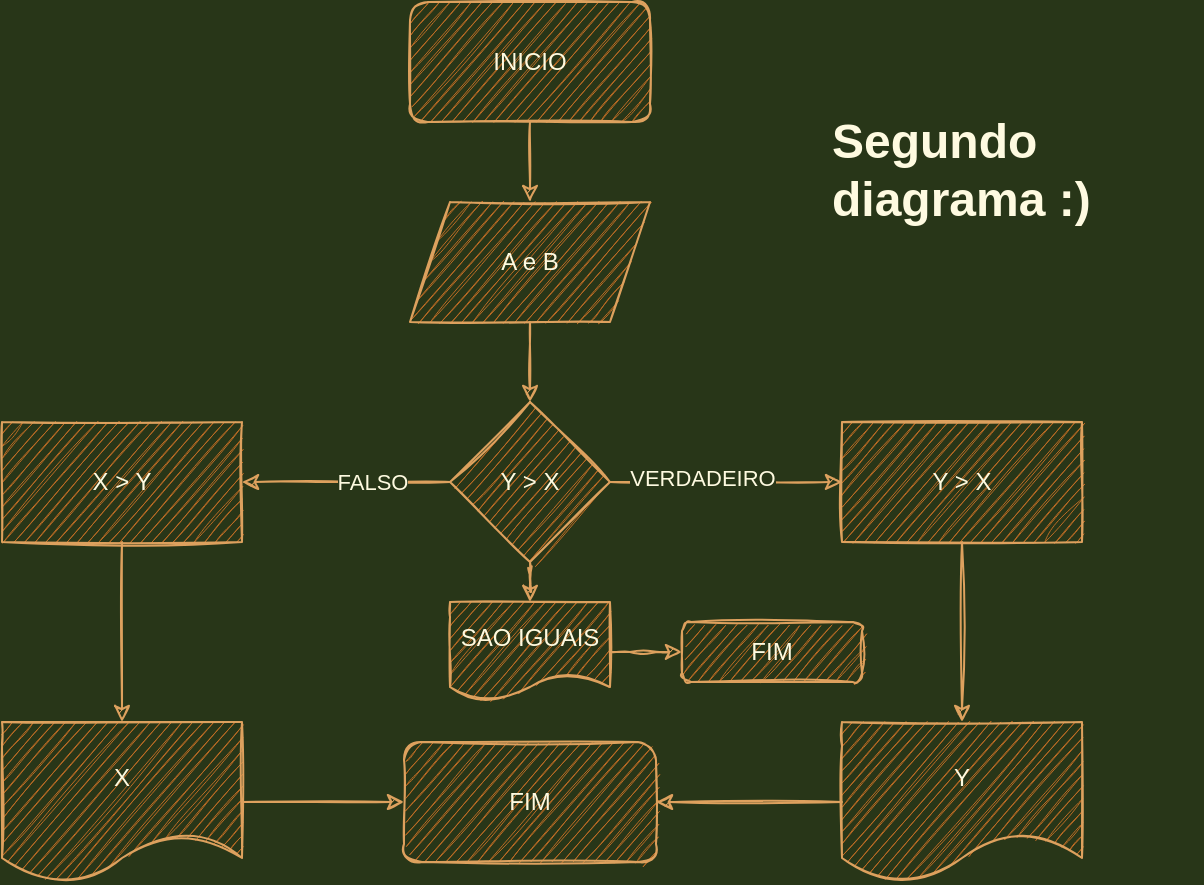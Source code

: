 <mxfile version="17.1.3" type="github">
  <diagram id="Ukyvw4eSuSe8er8pwkMd" name="Página-1">
    <mxGraphModel dx="868" dy="482" grid="1" gridSize="10" guides="1" tooltips="1" connect="1" arrows="1" fold="1" page="1" pageScale="1" pageWidth="827" pageHeight="1169" background="#283618" math="0" shadow="0">
      <root>
        <mxCell id="0" />
        <mxCell id="1" parent="0" />
        <mxCell id="eoFMS9B8rOqaOlMRogra-18" style="edgeStyle=orthogonalEdgeStyle;rounded=0;orthogonalLoop=1;jettySize=auto;html=1;strokeColor=#DDA15E;fontColor=#FEFAE0;labelBackgroundColor=#283618;sketch=1;" edge="1" parent="1" source="eoFMS9B8rOqaOlMRogra-2" target="eoFMS9B8rOqaOlMRogra-4">
          <mxGeometry relative="1" as="geometry" />
        </mxCell>
        <mxCell id="eoFMS9B8rOqaOlMRogra-2" value="INICIO" style="rounded=1;whiteSpace=wrap;html=1;fillColor=#BC6C25;strokeColor=#DDA15E;fontColor=#FEFAE0;sketch=1;" vertex="1" parent="1">
          <mxGeometry x="314" y="10" width="120" height="60" as="geometry" />
        </mxCell>
        <mxCell id="eoFMS9B8rOqaOlMRogra-56" style="edgeStyle=orthogonalEdgeStyle;curved=0;rounded=1;sketch=1;orthogonalLoop=1;jettySize=auto;html=1;entryX=0;entryY=0.5;entryDx=0;entryDy=0;fontColor=#FEFAE0;strokeColor=#DDA15E;fillColor=#BC6C25;" edge="1" parent="1" source="eoFMS9B8rOqaOlMRogra-3" target="eoFMS9B8rOqaOlMRogra-5">
          <mxGeometry relative="1" as="geometry" />
        </mxCell>
        <mxCell id="eoFMS9B8rOqaOlMRogra-3" value="X" style="shape=document;whiteSpace=wrap;html=1;boundedLbl=1;fillColor=#BC6C25;strokeColor=#DDA15E;fontColor=#FEFAE0;sketch=1;" vertex="1" parent="1">
          <mxGeometry x="110" y="370" width="120" height="80" as="geometry" />
        </mxCell>
        <mxCell id="eoFMS9B8rOqaOlMRogra-20" style="edgeStyle=orthogonalEdgeStyle;rounded=0;orthogonalLoop=1;jettySize=auto;html=1;entryX=0.5;entryY=0;entryDx=0;entryDy=0;strokeColor=#DDA15E;fontColor=#FEFAE0;labelBackgroundColor=#283618;sketch=1;" edge="1" parent="1" source="eoFMS9B8rOqaOlMRogra-4" target="eoFMS9B8rOqaOlMRogra-19">
          <mxGeometry relative="1" as="geometry" />
        </mxCell>
        <mxCell id="eoFMS9B8rOqaOlMRogra-4" value="A e B" style="shape=parallelogram;perimeter=parallelogramPerimeter;whiteSpace=wrap;html=1;fixedSize=1;fillColor=#BC6C25;strokeColor=#DDA15E;fontColor=#FEFAE0;sketch=1;" vertex="1" parent="1">
          <mxGeometry x="314" y="110" width="120" height="60" as="geometry" />
        </mxCell>
        <mxCell id="eoFMS9B8rOqaOlMRogra-5" value="FIM&lt;br&gt;" style="rounded=1;whiteSpace=wrap;html=1;fillColor=#BC6C25;strokeColor=#DDA15E;fontColor=#FEFAE0;sketch=1;" vertex="1" parent="1">
          <mxGeometry x="311" y="380" width="126" height="60" as="geometry" />
        </mxCell>
        <mxCell id="eoFMS9B8rOqaOlMRogra-21" style="edgeStyle=orthogonalEdgeStyle;rounded=0;orthogonalLoop=1;jettySize=auto;html=1;strokeColor=#DDA15E;fontColor=#FEFAE0;labelBackgroundColor=#283618;sketch=1;" edge="1" parent="1" source="eoFMS9B8rOqaOlMRogra-19">
          <mxGeometry relative="1" as="geometry">
            <mxPoint x="530" y="250" as="targetPoint" />
          </mxGeometry>
        </mxCell>
        <mxCell id="eoFMS9B8rOqaOlMRogra-22" value="VERDADEIRO" style="edgeLabel;html=1;align=center;verticalAlign=middle;resizable=0;points=[];fontColor=#FEFAE0;labelBackgroundColor=#283618;sketch=1;" vertex="1" connectable="0" parent="eoFMS9B8rOqaOlMRogra-21">
          <mxGeometry x="-0.207" y="2" relative="1" as="geometry">
            <mxPoint as="offset" />
          </mxGeometry>
        </mxCell>
        <mxCell id="eoFMS9B8rOqaOlMRogra-23" style="edgeStyle=orthogonalEdgeStyle;rounded=0;orthogonalLoop=1;jettySize=auto;html=1;strokeColor=#DDA15E;fontColor=#FEFAE0;labelBackgroundColor=#283618;sketch=1;" edge="1" parent="1" source="eoFMS9B8rOqaOlMRogra-19">
          <mxGeometry relative="1" as="geometry">
            <mxPoint x="230" y="250" as="targetPoint" />
          </mxGeometry>
        </mxCell>
        <mxCell id="eoFMS9B8rOqaOlMRogra-24" value="FALSO" style="edgeLabel;html=1;align=center;verticalAlign=middle;resizable=0;points=[];fontColor=#FEFAE0;labelBackgroundColor=#283618;sketch=1;" vertex="1" connectable="0" parent="eoFMS9B8rOqaOlMRogra-23">
          <mxGeometry x="-0.25" relative="1" as="geometry">
            <mxPoint as="offset" />
          </mxGeometry>
        </mxCell>
        <mxCell id="eoFMS9B8rOqaOlMRogra-58" style="edgeStyle=orthogonalEdgeStyle;curved=0;rounded=1;sketch=1;orthogonalLoop=1;jettySize=auto;html=1;entryX=0.5;entryY=0;entryDx=0;entryDy=0;fontColor=#FEFAE0;strokeColor=#DDA15E;fillColor=#BC6C25;" edge="1" parent="1" source="eoFMS9B8rOqaOlMRogra-19" target="eoFMS9B8rOqaOlMRogra-57">
          <mxGeometry relative="1" as="geometry" />
        </mxCell>
        <mxCell id="eoFMS9B8rOqaOlMRogra-19" value="Y &amp;gt; X" style="rhombus;whiteSpace=wrap;html=1;fillColor=#BC6C25;strokeColor=#DDA15E;fontColor=#FEFAE0;sketch=1;" vertex="1" parent="1">
          <mxGeometry x="334" y="210" width="80" height="80" as="geometry" />
        </mxCell>
        <mxCell id="eoFMS9B8rOqaOlMRogra-55" style="edgeStyle=orthogonalEdgeStyle;curved=0;rounded=1;sketch=1;orthogonalLoop=1;jettySize=auto;html=1;entryX=1;entryY=0.5;entryDx=0;entryDy=0;fontColor=#FEFAE0;strokeColor=#DDA15E;fillColor=#BC6C25;" edge="1" parent="1" source="eoFMS9B8rOqaOlMRogra-25" target="eoFMS9B8rOqaOlMRogra-5">
          <mxGeometry relative="1" as="geometry" />
        </mxCell>
        <mxCell id="eoFMS9B8rOqaOlMRogra-25" value="Y" style="shape=document;whiteSpace=wrap;html=1;boundedLbl=1;fillColor=#BC6C25;strokeColor=#DDA15E;fontColor=#FEFAE0;sketch=1;" vertex="1" parent="1">
          <mxGeometry x="530" y="370" width="120" height="80" as="geometry" />
        </mxCell>
        <mxCell id="eoFMS9B8rOqaOlMRogra-48" value="&lt;h1&gt;&lt;span&gt;Segundo diagrama :)&lt;/span&gt;&lt;br&gt;&lt;/h1&gt;&lt;div&gt;&lt;br&gt;&lt;/div&gt;" style="text;html=1;strokeColor=none;fillColor=none;spacing=5;spacingTop=-20;whiteSpace=wrap;overflow=hidden;rounded=0;sketch=1;fontColor=#FEFAE0;" vertex="1" parent="1">
          <mxGeometry x="520" y="60" width="190" height="120" as="geometry" />
        </mxCell>
        <mxCell id="eoFMS9B8rOqaOlMRogra-54" style="edgeStyle=orthogonalEdgeStyle;curved=0;rounded=1;sketch=1;orthogonalLoop=1;jettySize=auto;html=1;entryX=0.5;entryY=0;entryDx=0;entryDy=0;fontColor=#FEFAE0;strokeColor=#DDA15E;fillColor=#BC6C25;" edge="1" parent="1" source="eoFMS9B8rOqaOlMRogra-51" target="eoFMS9B8rOqaOlMRogra-25">
          <mxGeometry relative="1" as="geometry" />
        </mxCell>
        <mxCell id="eoFMS9B8rOqaOlMRogra-51" value="Y &amp;gt; X" style="rounded=0;whiteSpace=wrap;html=1;sketch=1;fontColor=#FEFAE0;strokeColor=#DDA15E;fillColor=#BC6C25;" vertex="1" parent="1">
          <mxGeometry x="530" y="220" width="120" height="60" as="geometry" />
        </mxCell>
        <mxCell id="eoFMS9B8rOqaOlMRogra-53" style="edgeStyle=orthogonalEdgeStyle;curved=0;rounded=1;sketch=1;orthogonalLoop=1;jettySize=auto;html=1;entryX=0.5;entryY=0;entryDx=0;entryDy=0;fontColor=#FEFAE0;strokeColor=#DDA15E;fillColor=#BC6C25;" edge="1" parent="1" source="eoFMS9B8rOqaOlMRogra-52" target="eoFMS9B8rOqaOlMRogra-3">
          <mxGeometry relative="1" as="geometry" />
        </mxCell>
        <mxCell id="eoFMS9B8rOqaOlMRogra-52" value="X &amp;gt; Y" style="rounded=0;whiteSpace=wrap;html=1;sketch=1;fontColor=#FEFAE0;strokeColor=#DDA15E;fillColor=#BC6C25;" vertex="1" parent="1">
          <mxGeometry x="110" y="220" width="120" height="60" as="geometry" />
        </mxCell>
        <mxCell id="eoFMS9B8rOqaOlMRogra-59" style="edgeStyle=orthogonalEdgeStyle;curved=0;rounded=1;sketch=1;orthogonalLoop=1;jettySize=auto;html=1;fontColor=#FEFAE0;strokeColor=#DDA15E;fillColor=#BC6C25;" edge="1" parent="1" source="eoFMS9B8rOqaOlMRogra-57">
          <mxGeometry relative="1" as="geometry">
            <mxPoint x="450" y="335" as="targetPoint" />
          </mxGeometry>
        </mxCell>
        <mxCell id="eoFMS9B8rOqaOlMRogra-57" value="SAO IGUAIS" style="shape=document;whiteSpace=wrap;html=1;boundedLbl=1;rounded=0;sketch=1;fontColor=#FEFAE0;strokeColor=#DDA15E;fillColor=#BC6C25;" vertex="1" parent="1">
          <mxGeometry x="334" y="310" width="80" height="50" as="geometry" />
        </mxCell>
        <mxCell id="eoFMS9B8rOqaOlMRogra-60" value="FIM" style="rounded=1;whiteSpace=wrap;html=1;sketch=1;fontColor=#FEFAE0;strokeColor=#DDA15E;fillColor=#BC6C25;" vertex="1" parent="1">
          <mxGeometry x="450" y="320" width="90" height="30" as="geometry" />
        </mxCell>
      </root>
    </mxGraphModel>
  </diagram>
</mxfile>
